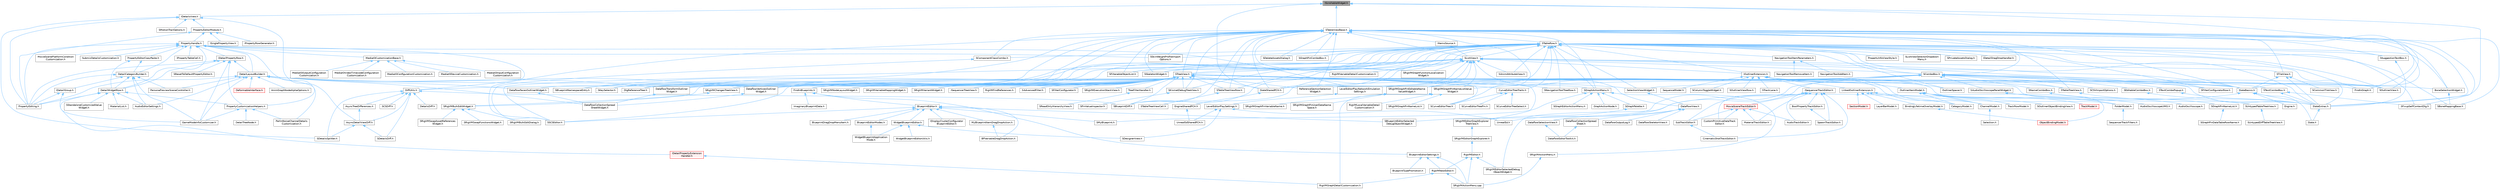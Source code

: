 digraph "IScrollableWidget.h"
{
 // INTERACTIVE_SVG=YES
 // LATEX_PDF_SIZE
  bgcolor="transparent";
  edge [fontname=Helvetica,fontsize=10,labelfontname=Helvetica,labelfontsize=10];
  node [fontname=Helvetica,fontsize=10,shape=box,height=0.2,width=0.4];
  Node1 [id="Node000001",label="IScrollableWidget.h",height=0.2,width=0.4,color="gray40", fillcolor="grey60", style="filled", fontcolor="black",tooltip=" "];
  Node1 -> Node2 [id="edge1_Node000001_Node000002",dir="back",color="steelblue1",style="solid",tooltip=" "];
  Node2 [id="Node000002",label="IDetailsView.h",height=0.2,width=0.4,color="grey40", fillcolor="white", style="filled",URL="$dd/d11/IDetailsView_8h.html",tooltip=" "];
  Node2 -> Node3 [id="edge2_Node000002_Node000003",dir="back",color="steelblue1",style="solid",tooltip=" "];
  Node3 [id="Node000003",label="AsyncDetailViewDiff.h",height=0.2,width=0.4,color="grey40", fillcolor="white", style="filled",URL="$dc/d54/AsyncDetailViewDiff_8h.html",tooltip=" "];
  Node3 -> Node4 [id="edge3_Node000003_Node000004",dir="back",color="steelblue1",style="solid",tooltip=" "];
  Node4 [id="Node000004",label="SDetailsDiff.h",height=0.2,width=0.4,color="grey40", fillcolor="white", style="filled",URL="$da/d09/SDetailsDiff_8h.html",tooltip=" "];
  Node3 -> Node5 [id="edge4_Node000003_Node000005",dir="back",color="steelblue1",style="solid",tooltip=" "];
  Node5 [id="Node000005",label="SDetailsSplitter.h",height=0.2,width=0.4,color="grey40", fillcolor="white", style="filled",URL="$d5/de5/SDetailsSplitter_8h.html",tooltip=" "];
  Node2 -> Node6 [id="edge5_Node000002_Node000006",dir="back",color="steelblue1",style="solid",tooltip=" "];
  Node6 [id="Node000006",label="PropertyEditing.h",height=0.2,width=0.4,color="grey40", fillcolor="white", style="filled",URL="$d9/d30/PropertyEditing_8h.html",tooltip=" "];
  Node2 -> Node7 [id="edge6_Node000002_Node000007",dir="back",color="steelblue1",style="solid",tooltip=" "];
  Node7 [id="Node000007",label="PropertyEditorModule.h",height=0.2,width=0.4,color="grey40", fillcolor="white", style="filled",URL="$d5/d90/PropertyEditorModule_8h.html",tooltip=" "];
  Node7 -> Node8 [id="edge7_Node000007_Node000008",dir="back",color="steelblue1",style="solid",tooltip=" "];
  Node8 [id="Node000008",label="IPropertyRowGenerator.h",height=0.2,width=0.4,color="grey40", fillcolor="white", style="filled",URL="$d0/df2/IPropertyRowGenerator_8h.html",tooltip=" "];
  Node7 -> Node9 [id="edge8_Node000007_Node000009",dir="back",color="steelblue1",style="solid",tooltip=" "];
  Node9 [id="Node000009",label="ISinglePropertyView.h",height=0.2,width=0.4,color="grey40", fillcolor="white", style="filled",URL="$de/d4c/ISinglePropertyView_8h.html",tooltip=" "];
  Node7 -> Node6 [id="edge9_Node000007_Node000006",dir="back",color="steelblue1",style="solid",tooltip=" "];
  Node7 -> Node10 [id="edge10_Node000007_Node000010",dir="back",color="steelblue1",style="solid",tooltip=" "];
  Node10 [id="Node000010",label="PropertyHandle.h",height=0.2,width=0.4,color="grey40", fillcolor="white", style="filled",URL="$d7/d90/PropertyHandle_8h.html",tooltip=" "];
  Node10 -> Node11 [id="edge11_Node000010_Node000011",dir="back",color="steelblue1",style="solid",tooltip=" "];
  Node11 [id="Node000011",label="DetailCategoryBuilder.h",height=0.2,width=0.4,color="grey40", fillcolor="white", style="filled",URL="$d9/de8/DetailCategoryBuilder_8h.html",tooltip=" "];
  Node11 -> Node12 [id="edge12_Node000011_Node000012",dir="back",color="steelblue1",style="solid",tooltip=" "];
  Node12 [id="Node000012",label="AudioEditorSettings.h",height=0.2,width=0.4,color="grey40", fillcolor="white", style="filled",URL="$da/d86/AudioEditorSettings_8h.html",tooltip=" "];
  Node11 -> Node13 [id="edge13_Node000011_Node000013",dir="back",color="steelblue1",style="solid",tooltip=" "];
  Node13 [id="Node000013",label="DetailWidgetRow.h",height=0.2,width=0.4,color="grey40", fillcolor="white", style="filled",URL="$d4/d4d/DetailWidgetRow_8h.html",tooltip=" "];
  Node13 -> Node12 [id="edge14_Node000013_Node000012",dir="back",color="steelblue1",style="solid",tooltip=" "];
  Node13 -> Node14 [id="edge15_Node000013_Node000014",dir="back",color="steelblue1",style="solid",tooltip=" "];
  Node14 [id="Node000014",label="IDetailPropertyExtension\lHandler.h",height=0.2,width=0.4,color="red", fillcolor="#FFF0F0", style="filled",URL="$d6/d81/IDetailPropertyExtensionHandler_8h.html",tooltip=" "];
  Node14 -> Node16 [id="edge16_Node000014_Node000016",dir="back",color="steelblue1",style="solid",tooltip=" "];
  Node16 [id="Node000016",label="RigVMGraphDetailCustomization.h",height=0.2,width=0.4,color="grey40", fillcolor="white", style="filled",URL="$da/d8c/RigVMGraphDetailCustomization_8h.html",tooltip=" "];
  Node13 -> Node17 [id="edge17_Node000013_Node000017",dir="back",color="steelblue1",style="solid",tooltip=" "];
  Node17 [id="Node000017",label="MaterialList.h",height=0.2,width=0.4,color="grey40", fillcolor="white", style="filled",URL="$df/d0c/MaterialList_8h.html",tooltip=" "];
  Node13 -> Node18 [id="edge18_Node000013_Node000018",dir="back",color="steelblue1",style="solid",tooltip=" "];
  Node18 [id="Node000018",label="PropertyCustomizationHelpers.h",height=0.2,width=0.4,color="grey40", fillcolor="white", style="filled",URL="$d7/dd0/PropertyCustomizationHelpers_8h.html",tooltip=" "];
  Node18 -> Node19 [id="edge19_Node000018_Node000019",dir="back",color="steelblue1",style="solid",tooltip=" "];
  Node19 [id="Node000019",label="DetailTreeNode.h",height=0.2,width=0.4,color="grey40", fillcolor="white", style="filled",URL="$d8/d32/DetailTreeNode_8h.html",tooltip=" "];
  Node18 -> Node20 [id="edge20_Node000018_Node000020",dir="back",color="steelblue1",style="solid",tooltip=" "];
  Node20 [id="Node000020",label="GameModeInfoCustomizer.h",height=0.2,width=0.4,color="grey40", fillcolor="white", style="filled",URL="$d5/df3/GameModeInfoCustomizer_8h.html",tooltip=" "];
  Node18 -> Node21 [id="edge21_Node000018_Node000021",dir="back",color="steelblue1",style="solid",tooltip=" "];
  Node21 [id="Node000021",label="PerlinNoiseChannelDetails\lCustomization.h",height=0.2,width=0.4,color="grey40", fillcolor="white", style="filled",URL="$d6/df3/PerlinNoiseChannelDetailsCustomization_8h.html",tooltip=" "];
  Node13 -> Node6 [id="edge22_Node000013_Node000006",dir="back",color="steelblue1",style="solid",tooltip=" "];
  Node13 -> Node22 [id="edge23_Node000013_Node000022",dir="back",color="steelblue1",style="solid",tooltip=" "];
  Node22 [id="Node000022",label="SStandaloneCustomizedValue\lWidget.h",height=0.2,width=0.4,color="grey40", fillcolor="white", style="filled",URL="$d9/dd7/SStandaloneCustomizedValueWidget_8h.html",tooltip=" "];
  Node11 -> Node20 [id="edge24_Node000011_Node000020",dir="back",color="steelblue1",style="solid",tooltip=" "];
  Node11 -> Node23 [id="edge25_Node000011_Node000023",dir="back",color="steelblue1",style="solid",tooltip=" "];
  Node23 [id="Node000023",label="IDetailGroup.h",height=0.2,width=0.4,color="grey40", fillcolor="white", style="filled",URL="$d2/d7f/IDetailGroup_8h.html",tooltip=" "];
  Node23 -> Node20 [id="edge26_Node000023_Node000020",dir="back",color="steelblue1",style="solid",tooltip=" "];
  Node23 -> Node6 [id="edge27_Node000023_Node000006",dir="back",color="steelblue1",style="solid",tooltip=" "];
  Node11 -> Node24 [id="edge28_Node000011_Node000024",dir="back",color="steelblue1",style="solid",tooltip=" "];
  Node24 [id="Node000024",label="PersonaPreviewSceneController.h",height=0.2,width=0.4,color="grey40", fillcolor="white", style="filled",URL="$df/de2/PersonaPreviewSceneController_8h.html",tooltip=" "];
  Node11 -> Node6 [id="edge29_Node000011_Node000006",dir="back",color="steelblue1",style="solid",tooltip=" "];
  Node10 -> Node25 [id="edge30_Node000010_Node000025",dir="back",color="steelblue1",style="solid",tooltip=" "];
  Node25 [id="Node000025",label="DetailLayoutBuilder.h",height=0.2,width=0.4,color="grey40", fillcolor="white", style="filled",URL="$d1/df5/DetailLayoutBuilder_8h.html",tooltip=" "];
  Node25 -> Node26 [id="edge31_Node000025_Node000026",dir="back",color="steelblue1",style="solid",tooltip=" "];
  Node26 [id="Node000026",label="AnimGraphNodeAlphaOptions.h",height=0.2,width=0.4,color="grey40", fillcolor="white", style="filled",URL="$d6/df6/AnimGraphNodeAlphaOptions_8h.html",tooltip=" "];
  Node25 -> Node12 [id="edge32_Node000025_Node000012",dir="back",color="steelblue1",style="solid",tooltip=" "];
  Node25 -> Node27 [id="edge33_Node000025_Node000027",dir="back",color="steelblue1",style="solid",tooltip=" "];
  Node27 [id="Node000027",label="DataflowCollectionSpread\lSheetWidget.h",height=0.2,width=0.4,color="grey40", fillcolor="white", style="filled",URL="$da/da3/DataflowCollectionSpreadSheetWidget_8h.html",tooltip=" "];
  Node25 -> Node28 [id="edge34_Node000025_Node000028",dir="back",color="steelblue1",style="solid",tooltip=" "];
  Node28 [id="Node000028",label="DataflowFacesOutlinerWidget.h",height=0.2,width=0.4,color="grey40", fillcolor="white", style="filled",URL="$d1/d1c/DataflowFacesOutlinerWidget_8h.html",tooltip=" "];
  Node28 -> Node27 [id="edge35_Node000028_Node000027",dir="back",color="steelblue1",style="solid",tooltip=" "];
  Node25 -> Node29 [id="edge36_Node000025_Node000029",dir="back",color="steelblue1",style="solid",tooltip=" "];
  Node29 [id="Node000029",label="DataflowTransformOutliner\lWidget.h",height=0.2,width=0.4,color="grey40", fillcolor="white", style="filled",URL="$d8/df9/DataflowTransformOutlinerWidget_8h.html",tooltip=" "];
  Node29 -> Node27 [id="edge37_Node000029_Node000027",dir="back",color="steelblue1",style="solid",tooltip=" "];
  Node25 -> Node30 [id="edge38_Node000025_Node000030",dir="back",color="steelblue1",style="solid",tooltip=" "];
  Node30 [id="Node000030",label="DataflowVerticesOutliner\lWidget.h",height=0.2,width=0.4,color="grey40", fillcolor="white", style="filled",URL="$dd/deb/DataflowVerticesOutlinerWidget_8h.html",tooltip=" "];
  Node30 -> Node27 [id="edge39_Node000030_Node000027",dir="back",color="steelblue1",style="solid",tooltip=" "];
  Node25 -> Node31 [id="edge40_Node000025_Node000031",dir="back",color="steelblue1",style="solid",tooltip=" "];
  Node31 [id="Node000031",label="DeformableInterface.h",height=0.2,width=0.4,color="red", fillcolor="#FFF0F0", style="filled",URL="$da/d3e/DeformableInterface_8h.html",tooltip=" "];
  Node25 -> Node20 [id="edge41_Node000025_Node000020",dir="back",color="steelblue1",style="solid",tooltip=" "];
  Node25 -> Node21 [id="edge42_Node000025_Node000021",dir="back",color="steelblue1",style="solid",tooltip=" "];
  Node25 -> Node24 [id="edge43_Node000025_Node000024",dir="back",color="steelblue1",style="solid",tooltip=" "];
  Node25 -> Node6 [id="edge44_Node000025_Node000006",dir="back",color="steelblue1",style="solid",tooltip=" "];
  Node25 -> Node44 [id="edge45_Node000025_Node000044",dir="back",color="steelblue1",style="solid",tooltip=" "];
  Node44 [id="Node000044",label="SelectionViewWidget.h",height=0.2,width=0.4,color="grey40", fillcolor="white", style="filled",URL="$dc/db5/SelectionViewWidget_8h.html",tooltip=" "];
  Node44 -> Node45 [id="edge46_Node000044_Node000045",dir="back",color="steelblue1",style="solid",tooltip=" "];
  Node45 [id="Node000045",label="DataflowView.h",height=0.2,width=0.4,color="grey40", fillcolor="white", style="filled",URL="$d4/d2e/DataflowView_8h.html",tooltip=" "];
  Node45 -> Node46 [id="edge47_Node000045_Node000046",dir="back",color="steelblue1",style="solid",tooltip=" "];
  Node46 [id="Node000046",label="DataflowCollectionSpread\lSheet.h",height=0.2,width=0.4,color="grey40", fillcolor="white", style="filled",URL="$da/da7/DataflowCollectionSpreadSheet_8h.html",tooltip=" "];
  Node46 -> Node47 [id="edge48_Node000046_Node000047",dir="back",color="steelblue1",style="solid",tooltip=" "];
  Node47 [id="Node000047",label="DataflowEditorToolkit.h",height=0.2,width=0.4,color="grey40", fillcolor="white", style="filled",URL="$d8/d80/DataflowEditorToolkit_8h.html",tooltip=" "];
  Node45 -> Node48 [id="edge49_Node000045_Node000048",dir="back",color="steelblue1",style="solid",tooltip=" "];
  Node48 [id="Node000048",label="DataflowOutputLog.h",height=0.2,width=0.4,color="grey40", fillcolor="white", style="filled",URL="$df/d1e/DataflowOutputLog_8h.html",tooltip=" "];
  Node45 -> Node49 [id="edge50_Node000045_Node000049",dir="back",color="steelblue1",style="solid",tooltip=" "];
  Node49 [id="Node000049",label="DataflowSelectionView.h",height=0.2,width=0.4,color="grey40", fillcolor="white", style="filled",URL="$d6/d34/DataflowSelectionView_8h.html",tooltip=" "];
  Node49 -> Node47 [id="edge51_Node000049_Node000047",dir="back",color="steelblue1",style="solid",tooltip=" "];
  Node45 -> Node50 [id="edge52_Node000045_Node000050",dir="back",color="steelblue1",style="solid",tooltip=" "];
  Node50 [id="Node000050",label="DataflowSkeletonView.h",height=0.2,width=0.4,color="grey40", fillcolor="white", style="filled",URL="$d7/df7/DataflowSkeletonView_8h.html",tooltip=" "];
  Node10 -> Node13 [id="edge53_Node000010_Node000013",dir="back",color="steelblue1",style="solid",tooltip=" "];
  Node10 -> Node51 [id="edge54_Node000010_Node000051",dir="back",color="steelblue1",style="solid",tooltip=" "];
  Node51 [id="Node000051",label="DiffUtils.h",height=0.2,width=0.4,color="grey40", fillcolor="white", style="filled",URL="$d4/d91/DiffUtils_8h.html",tooltip=" "];
  Node51 -> Node3 [id="edge55_Node000051_Node000003",dir="back",color="steelblue1",style="solid",tooltip=" "];
  Node51 -> Node52 [id="edge56_Node000051_Node000052",dir="back",color="steelblue1",style="solid",tooltip=" "];
  Node52 [id="Node000052",label="AsyncTreeDifferences.h",height=0.2,width=0.4,color="grey40", fillcolor="white", style="filled",URL="$dd/d63/AsyncTreeDifferences_8h.html",tooltip=" "];
  Node52 -> Node3 [id="edge57_Node000052_Node000003",dir="back",color="steelblue1",style="solid",tooltip=" "];
  Node51 -> Node53 [id="edge58_Node000051_Node000053",dir="back",color="steelblue1",style="solid",tooltip=" "];
  Node53 [id="Node000053",label="DetailsDiff.h",height=0.2,width=0.4,color="grey40", fillcolor="white", style="filled",URL="$de/dfc/DetailsDiff_8h.html",tooltip=" "];
  Node51 -> Node54 [id="edge59_Node000051_Node000054",dir="back",color="steelblue1",style="solid",tooltip=" "];
  Node54 [id="Node000054",label="SBlueprintDiff.h",height=0.2,width=0.4,color="grey40", fillcolor="white", style="filled",URL="$de/d6d/SBlueprintDiff_8h.html",tooltip=" "];
  Node51 -> Node55 [id="edge60_Node000051_Node000055",dir="back",color="steelblue1",style="solid",tooltip=" "];
  Node55 [id="Node000055",label="SCSDiff.h",height=0.2,width=0.4,color="grey40", fillcolor="white", style="filled",URL="$da/dc5/SCSDiff_8h.html",tooltip=" "];
  Node51 -> Node4 [id="edge61_Node000051_Node000004",dir="back",color="steelblue1",style="solid",tooltip=" "];
  Node51 -> Node5 [id="edge62_Node000051_Node000005",dir="back",color="steelblue1",style="solid",tooltip=" "];
  Node10 -> Node56 [id="edge63_Node000010_Node000056",dir="back",color="steelblue1",style="solid",tooltip=" "];
  Node56 [id="Node000056",label="IDetailPropertyRow.h",height=0.2,width=0.4,color="grey40", fillcolor="white", style="filled",URL="$de/d40/IDetailPropertyRow_8h.html",tooltip=" "];
  Node56 -> Node25 [id="edge64_Node000056_Node000025",dir="back",color="steelblue1",style="solid",tooltip=" "];
  Node56 -> Node13 [id="edge65_Node000056_Node000013",dir="back",color="steelblue1",style="solid",tooltip=" "];
  Node56 -> Node20 [id="edge66_Node000056_Node000020",dir="back",color="steelblue1",style="solid",tooltip=" "];
  Node56 -> Node18 [id="edge67_Node000056_Node000018",dir="back",color="steelblue1",style="solid",tooltip=" "];
  Node56 -> Node6 [id="edge68_Node000056_Node000006",dir="back",color="steelblue1",style="solid",tooltip=" "];
  Node56 -> Node57 [id="edge69_Node000056_Node000057",dir="back",color="steelblue1",style="solid",tooltip=" "];
  Node57 [id="Node000057",label="SResetToDefaultPropertyEditor.h",height=0.2,width=0.4,color="grey40", fillcolor="white", style="filled",URL="$d5/d3b/SResetToDefaultPropertyEditor_8h.html",tooltip=" "];
  Node10 -> Node58 [id="edge70_Node000010_Node000058",dir="back",color="steelblue1",style="solid",tooltip=" "];
  Node58 [id="Node000058",label="IPropertyTableCell.h",height=0.2,width=0.4,color="grey40", fillcolor="white", style="filled",URL="$d1/dbb/IPropertyTableCell_8h.html",tooltip=" "];
  Node10 -> Node59 [id="edge71_Node000010_Node000059",dir="back",color="steelblue1",style="solid",tooltip=" "];
  Node59 [id="Node000059",label="LevelEditorPlayNetworkEmulation\lSettings.h",height=0.2,width=0.4,color="grey40", fillcolor="white", style="filled",URL="$d4/d35/LevelEditorPlayNetworkEmulationSettings_8h.html",tooltip=" "];
  Node59 -> Node60 [id="edge72_Node000059_Node000060",dir="back",color="steelblue1",style="solid",tooltip=" "];
  Node60 [id="Node000060",label="LevelEditorPlaySettings.h",height=0.2,width=0.4,color="grey40", fillcolor="white", style="filled",URL="$d4/d3b/LevelEditorPlaySettings_8h.html",tooltip=" "];
  Node60 -> Node61 [id="edge73_Node000060_Node000061",dir="back",color="steelblue1",style="solid",tooltip=" "];
  Node61 [id="Node000061",label="SDesignerView.h",height=0.2,width=0.4,color="grey40", fillcolor="white", style="filled",URL="$d2/d14/SDesignerView_8h.html",tooltip=" "];
  Node60 -> Node62 [id="edge74_Node000060_Node000062",dir="back",color="steelblue1",style="solid",tooltip=" "];
  Node62 [id="Node000062",label="UnrealEd.h",height=0.2,width=0.4,color="grey40", fillcolor="white", style="filled",URL="$d2/d5f/UnrealEd_8h.html",tooltip=" "];
  Node60 -> Node63 [id="edge75_Node000060_Node000063",dir="back",color="steelblue1",style="solid",tooltip=" "];
  Node63 [id="Node000063",label="UnrealEdSharedPCH.h",height=0.2,width=0.4,color="grey40", fillcolor="white", style="filled",URL="$d1/de6/UnrealEdSharedPCH_8h.html",tooltip=" "];
  Node10 -> Node64 [id="edge76_Node000010_Node000064",dir="back",color="steelblue1",style="solid",tooltip=" "];
  Node64 [id="Node000064",label="MediaIOCustomizationBase.h",height=0.2,width=0.4,color="grey40", fillcolor="white", style="filled",URL="$d2/dd0/MediaIOCustomizationBase_8h.html",tooltip=" "];
  Node64 -> Node65 [id="edge77_Node000064_Node000065",dir="back",color="steelblue1",style="solid",tooltip=" "];
  Node65 [id="Node000065",label="MediaIOConfigurationCustomization.h",height=0.2,width=0.4,color="grey40", fillcolor="white", style="filled",URL="$d8/d5e/MediaIOConfigurationCustomization_8h.html",tooltip=" "];
  Node64 -> Node66 [id="edge78_Node000064_Node000066",dir="back",color="steelblue1",style="solid",tooltip=" "];
  Node66 [id="Node000066",label="MediaIODeviceCustomization.h",height=0.2,width=0.4,color="grey40", fillcolor="white", style="filled",URL="$dc/ded/MediaIODeviceCustomization_8h.html",tooltip=" "];
  Node64 -> Node67 [id="edge79_Node000064_Node000067",dir="back",color="steelblue1",style="solid",tooltip=" "];
  Node67 [id="Node000067",label="MediaIOInputConfiguration\lCustomization.h",height=0.2,width=0.4,color="grey40", fillcolor="white", style="filled",URL="$db/da1/MediaIOInputConfigurationCustomization_8h.html",tooltip=" "];
  Node64 -> Node68 [id="edge80_Node000064_Node000068",dir="back",color="steelblue1",style="solid",tooltip=" "];
  Node68 [id="Node000068",label="MediaIOOutputConfiguration\lCustomization.h",height=0.2,width=0.4,color="grey40", fillcolor="white", style="filled",URL="$d2/d1f/MediaIOOutputConfigurationCustomization_8h.html",tooltip=" "];
  Node64 -> Node69 [id="edge81_Node000064_Node000069",dir="back",color="steelblue1",style="solid",tooltip=" "];
  Node69 [id="Node000069",label="MediaIOVideoTimecodeConfiguration\lCustomization.h",height=0.2,width=0.4,color="grey40", fillcolor="white", style="filled",URL="$d8/d72/MediaIOVideoTimecodeConfigurationCustomization_8h.html",tooltip=" "];
  Node10 -> Node70 [id="edge82_Node000010_Node000070",dir="back",color="steelblue1",style="solid",tooltip=" "];
  Node70 [id="Node000070",label="MovieScenePlatformCondition\lCustomization.h",height=0.2,width=0.4,color="grey40", fillcolor="white", style="filled",URL="$d3/d92/MovieScenePlatformConditionCustomization_8h.html",tooltip=" "];
  Node10 -> Node18 [id="edge83_Node000010_Node000018",dir="back",color="steelblue1",style="solid",tooltip=" "];
  Node10 -> Node6 [id="edge84_Node000010_Node000006",dir="back",color="steelblue1",style="solid",tooltip=" "];
  Node10 -> Node71 [id="edge85_Node000010_Node000071",dir="back",color="steelblue1",style="solid",tooltip=" "];
  Node71 [id="Node000071",label="PropertyEditorCopyPaste.h",height=0.2,width=0.4,color="grey40", fillcolor="white", style="filled",URL="$d2/de2/PropertyEditorCopyPaste_8h.html",tooltip=" "];
  Node71 -> Node11 [id="edge86_Node000071_Node000011",dir="back",color="steelblue1",style="solid",tooltip=" "];
  Node71 -> Node13 [id="edge87_Node000071_Node000013",dir="back",color="steelblue1",style="solid",tooltip=" "];
  Node10 -> Node72 [id="edge88_Node000010_Node000072",dir="back",color="steelblue1",style="solid",tooltip=" "];
  Node72 [id="Node000072",label="SSkinWeightProfileImport\lOptions.h",height=0.2,width=0.4,color="grey40", fillcolor="white", style="filled",URL="$d9/d21/SSkinWeightProfileImportOptions_8h.html",tooltip=" "];
  Node10 -> Node73 [id="edge89_Node000010_Node000073",dir="back",color="steelblue1",style="solid",tooltip=" "];
  Node73 [id="Node000073",label="SubmixDetailsCustomization.h",height=0.2,width=0.4,color="grey40", fillcolor="white", style="filled",URL="$d8/d24/SubmixDetailsCustomization_8h.html",tooltip=" "];
  Node2 -> Node5 [id="edge90_Node000002_Node000005",dir="back",color="steelblue1",style="solid",tooltip=" "];
  Node2 -> Node74 [id="edge91_Node000002_Node000074",dir="back",color="steelblue1",style="solid",tooltip=" "];
  Node74 [id="Node000074",label="SMotionTrailOptions.h",height=0.2,width=0.4,color="grey40", fillcolor="white", style="filled",URL="$d2/d53/SMotionTrailOptions_8h.html",tooltip=" "];
  Node1 -> Node75 [id="edge92_Node000001_Node000075",dir="back",color="steelblue1",style="solid",tooltip=" "];
  Node75 [id="Node000075",label="STableViewBase.h",height=0.2,width=0.4,color="grey40", fillcolor="white", style="filled",URL="$da/d88/STableViewBase_8h.html",tooltip=" "];
  Node75 -> Node76 [id="edge93_Node000075_Node000076",dir="back",color="steelblue1",style="solid",tooltip=" "];
  Node76 [id="Node000076",label="BoneSelectionWidget.h",height=0.2,width=0.4,color="grey40", fillcolor="white", style="filled",URL="$d4/dd3/BoneSelectionWidget_8h.html",tooltip=" "];
  Node76 -> Node77 [id="edge94_Node000076_Node000077",dir="back",color="steelblue1",style="solid",tooltip=" "];
  Node77 [id="Node000077",label="SBoneMappingBase.h",height=0.2,width=0.4,color="grey40", fillcolor="white", style="filled",URL="$d7/d49/SBoneMappingBase_8h.html",tooltip=" "];
  Node75 -> Node78 [id="edge95_Node000075_Node000078",dir="back",color="steelblue1",style="solid",tooltip=" "];
  Node78 [id="Node000078",label="DlgReferenceTree.h",height=0.2,width=0.4,color="grey40", fillcolor="white", style="filled",URL="$db/dd3/DlgReferenceTree_8h.html",tooltip=" "];
  Node75 -> Node79 [id="edge96_Node000075_Node000079",dir="back",color="steelblue1",style="solid",tooltip=" "];
  Node79 [id="Node000079",label="FindInBlueprints.h",height=0.2,width=0.4,color="grey40", fillcolor="white", style="filled",URL="$d0/d27/FindInBlueprints_8h.html",tooltip=" "];
  Node79 -> Node80 [id="edge97_Node000079_Node000080",dir="back",color="steelblue1",style="solid",tooltip=" "];
  Node80 [id="Node000080",label="BlueprintEditor.h",height=0.2,width=0.4,color="grey40", fillcolor="white", style="filled",URL="$df/d7d/BlueprintEditor_8h.html",tooltip=" "];
  Node80 -> Node81 [id="edge98_Node000080_Node000081",dir="back",color="steelblue1",style="solid",tooltip=" "];
  Node81 [id="Node000081",label="BPVariableDragDropAction.h",height=0.2,width=0.4,color="grey40", fillcolor="white", style="filled",URL="$dd/d23/BPVariableDragDropAction_8h.html",tooltip=" "];
  Node80 -> Node82 [id="edge99_Node000080_Node000082",dir="back",color="steelblue1",style="solid",tooltip=" "];
  Node82 [id="Node000082",label="BlueprintDragDropMenuItem.h",height=0.2,width=0.4,color="grey40", fillcolor="white", style="filled",URL="$dc/deb/BlueprintDragDropMenuItem_8h.html",tooltip=" "];
  Node80 -> Node83 [id="edge100_Node000080_Node000083",dir="back",color="steelblue1",style="solid",tooltip=" "];
  Node83 [id="Node000083",label="BlueprintEditorModes.h",height=0.2,width=0.4,color="grey40", fillcolor="white", style="filled",URL="$d9/d70/BlueprintEditorModes_8h.html",tooltip=" "];
  Node83 -> Node84 [id="edge101_Node000083_Node000084",dir="back",color="steelblue1",style="solid",tooltip=" "];
  Node84 [id="Node000084",label="WidgetBlueprintApplication\lMode.h",height=0.2,width=0.4,color="grey40", fillcolor="white", style="filled",URL="$d3/d40/WidgetBlueprintApplicationMode_8h.html",tooltip=" "];
  Node80 -> Node85 [id="edge102_Node000080_Node000085",dir="back",color="steelblue1",style="solid",tooltip=" "];
  Node85 [id="Node000085",label="IDisplayClusterConfigurator\lBlueprintEditor.h",height=0.2,width=0.4,color="grey40", fillcolor="white", style="filled",URL="$dd/d4b/IDisplayClusterConfiguratorBlueprintEditor_8h.html",tooltip=" "];
  Node80 -> Node86 [id="edge103_Node000080_Node000086",dir="back",color="steelblue1",style="solid",tooltip=" "];
  Node86 [id="Node000086",label="MyBlueprintItemDragDropAction.h",height=0.2,width=0.4,color="grey40", fillcolor="white", style="filled",URL="$da/d11/MyBlueprintItemDragDropAction_8h.html",tooltip=" "];
  Node86 -> Node81 [id="edge104_Node000086_Node000081",dir="back",color="steelblue1",style="solid",tooltip=" "];
  Node80 -> Node87 [id="edge105_Node000080_Node000087",dir="back",color="steelblue1",style="solid",tooltip=" "];
  Node87 [id="Node000087",label="SBlueprintEditorSelected\lDebugObjectWidget.h",height=0.2,width=0.4,color="grey40", fillcolor="white", style="filled",URL="$de/d6c/SBlueprintEditorSelectedDebugObjectWidget_8h.html",tooltip=" "];
  Node80 -> Node88 [id="edge106_Node000080_Node000088",dir="back",color="steelblue1",style="solid",tooltip=" "];
  Node88 [id="Node000088",label="SMyBlueprint.h",height=0.2,width=0.4,color="grey40", fillcolor="white", style="filled",URL="$d3/d34/SMyBlueprint_8h.html",tooltip=" "];
  Node80 -> Node89 [id="edge107_Node000080_Node000089",dir="back",color="steelblue1",style="solid",tooltip=" "];
  Node89 [id="Node000089",label="SSCSEditor.h",height=0.2,width=0.4,color="grey40", fillcolor="white", style="filled",URL="$d0/d2e/SSCSEditor_8h.html",tooltip=" "];
  Node80 -> Node90 [id="edge108_Node000080_Node000090",dir="back",color="steelblue1",style="solid",tooltip=" "];
  Node90 [id="Node000090",label="WidgetBlueprintEditor.h",height=0.2,width=0.4,color="grey40", fillcolor="white", style="filled",URL="$d6/d04/WidgetBlueprintEditor_8h.html",tooltip=" "];
  Node90 -> Node61 [id="edge109_Node000090_Node000061",dir="back",color="steelblue1",style="solid",tooltip=" "];
  Node90 -> Node84 [id="edge110_Node000090_Node000084",dir="back",color="steelblue1",style="solid",tooltip=" "];
  Node90 -> Node91 [id="edge111_Node000090_Node000091",dir="back",color="steelblue1",style="solid",tooltip=" "];
  Node91 [id="Node000091",label="WidgetBlueprintEditorUtils.h",height=0.2,width=0.4,color="grey40", fillcolor="white", style="filled",URL="$d9/df7/WidgetBlueprintEditorUtils_8h.html",tooltip=" "];
  Node79 -> Node92 [id="edge112_Node000079_Node000092",dir="back",color="steelblue1",style="solid",tooltip=" "];
  Node92 [id="Node000092",label="BlueprintEditorSettings.h",height=0.2,width=0.4,color="grey40", fillcolor="white", style="filled",URL="$d4/dbc/BlueprintEditorSettings_8h.html",tooltip=" "];
  Node92 -> Node93 [id="edge113_Node000092_Node000093",dir="back",color="steelblue1",style="solid",tooltip=" "];
  Node93 [id="Node000093",label="BlueprintTypePromotion.h",height=0.2,width=0.4,color="grey40", fillcolor="white", style="filled",URL="$d2/d23/BlueprintTypePromotion_8h.html",tooltip=" "];
  Node92 -> Node94 [id="edge114_Node000092_Node000094",dir="back",color="steelblue1",style="solid",tooltip=" "];
  Node94 [id="Node000094",label="RigVMNewEditor.h",height=0.2,width=0.4,color="grey40", fillcolor="white", style="filled",URL="$df/dd1/RigVMNewEditor_8h.html",tooltip=" "];
  Node94 -> Node16 [id="edge115_Node000094_Node000016",dir="back",color="steelblue1",style="solid",tooltip=" "];
  Node94 -> Node95 [id="edge116_Node000094_Node000095",dir="back",color="steelblue1",style="solid",tooltip=" "];
  Node95 [id="Node000095",label="SRigVMActionMenu.cpp",height=0.2,width=0.4,color="grey40", fillcolor="white", style="filled",URL="$dc/d4c/SRigVMActionMenu_8cpp.html",tooltip=" "];
  Node92 -> Node95 [id="edge117_Node000092_Node000095",dir="back",color="steelblue1",style="solid",tooltip=" "];
  Node79 -> Node96 [id="edge118_Node000079_Node000096",dir="back",color="steelblue1",style="solid",tooltip=" "];
  Node96 [id="Node000096",label="ImaginaryBlueprintData.h",height=0.2,width=0.4,color="grey40", fillcolor="white", style="filled",URL="$d9/d16/ImaginaryBlueprintData_8h.html",tooltip=" "];
  Node75 -> Node97 [id="edge119_Node000075_Node000097",dir="back",color="steelblue1",style="solid",tooltip=" "];
  Node97 [id="Node000097",label="FindInGraph.h",height=0.2,width=0.4,color="grey40", fillcolor="white", style="filled",URL="$de/d36/FindInGraph_8h.html",tooltip=" "];
  Node75 -> Node98 [id="edge120_Node000075_Node000098",dir="back",color="steelblue1",style="solid",tooltip=" "];
  Node98 [id="Node000098",label="IItemsSource.h",height=0.2,width=0.4,color="grey40", fillcolor="white", style="filled",URL="$db/db3/IItemsSource_8h.html",tooltip=" "];
  Node98 -> Node99 [id="edge121_Node000098_Node000099",dir="back",color="steelblue1",style="solid",tooltip=" "];
  Node99 [id="Node000099",label="SListView.h",height=0.2,width=0.4,color="grey40", fillcolor="white", style="filled",URL="$db/db5/SListView_8h.html",tooltip=" "];
  Node99 -> Node45 [id="edge122_Node000099_Node000045",dir="back",color="steelblue1",style="solid",tooltip=" "];
  Node99 -> Node100 [id="edge123_Node000099_Node000100",dir="back",color="steelblue1",style="solid",tooltip=" "];
  Node100 [id="Node000100",label="IOutlinerExtension.h",height=0.2,width=0.4,color="grey40", fillcolor="white", style="filled",URL="$db/d1a/IOutlinerExtension_8h.html",tooltip=" "];
  Node100 -> Node101 [id="edge124_Node000100_Node000101",dir="back",color="steelblue1",style="solid",tooltip=" "];
  Node101 [id="Node000101",label="CategoryModel.h",height=0.2,width=0.4,color="grey40", fillcolor="white", style="filled",URL="$db/dfe/CategoryModel_8h.html",tooltip=" "];
  Node100 -> Node102 [id="edge125_Node000100_Node000102",dir="back",color="steelblue1",style="solid",tooltip=" "];
  Node102 [id="Node000102",label="ChannelModel.h",height=0.2,width=0.4,color="grey40", fillcolor="white", style="filled",URL="$de/d30/ChannelModel_8h.html",tooltip=" "];
  Node102 -> Node103 [id="edge126_Node000102_Node000103",dir="back",color="steelblue1",style="solid",tooltip=" "];
  Node103 [id="Node000103",label="Selection.h",height=0.2,width=0.4,color="grey40", fillcolor="white", style="filled",URL="$dd/dc2/Editor_2Sequencer_2Public_2MVVM_2Selection_2Selection_8h.html",tooltip=" "];
  Node100 -> Node104 [id="edge127_Node000100_Node000104",dir="back",color="steelblue1",style="solid",tooltip=" "];
  Node104 [id="Node000104",label="FolderModel.h",height=0.2,width=0.4,color="grey40", fillcolor="white", style="filled",URL="$d4/d1d/FolderModel_8h.html",tooltip=" "];
  Node104 -> Node105 [id="edge128_Node000104_Node000105",dir="back",color="steelblue1",style="solid",tooltip=" "];
  Node105 [id="Node000105",label="SequencerTrackFilters.h",height=0.2,width=0.4,color="grey40", fillcolor="white", style="filled",URL="$df/d72/SequencerTrackFilters_8h.html",tooltip=" "];
  Node100 -> Node106 [id="edge129_Node000100_Node000106",dir="back",color="steelblue1",style="solid",tooltip=" "];
  Node106 [id="Node000106",label="ISequencerTrackEditor.h",height=0.2,width=0.4,color="grey40", fillcolor="white", style="filled",URL="$df/dca/ISequencerTrackEditor_8h.html",tooltip=" "];
  Node106 -> Node107 [id="edge130_Node000106_Node000107",dir="back",color="steelblue1",style="solid",tooltip=" "];
  Node107 [id="Node000107",label="AudioTrackEditor.h",height=0.2,width=0.4,color="grey40", fillcolor="white", style="filled",URL="$dd/d96/AudioTrackEditor_8h.html",tooltip=" "];
  Node106 -> Node108 [id="edge131_Node000106_Node000108",dir="back",color="steelblue1",style="solid",tooltip=" "];
  Node108 [id="Node000108",label="BoolPropertyTrackEditor.h",height=0.2,width=0.4,color="grey40", fillcolor="white", style="filled",URL="$db/d07/BoolPropertyTrackEditor_8h.html",tooltip=" "];
  Node108 -> Node109 [id="edge132_Node000108_Node000109",dir="back",color="steelblue1",style="solid",tooltip=" "];
  Node109 [id="Node000109",label="SpawnTrackEditor.h",height=0.2,width=0.4,color="grey40", fillcolor="white", style="filled",URL="$d5/dac/SpawnTrackEditor_8h.html",tooltip=" "];
  Node106 -> Node110 [id="edge133_Node000106_Node000110",dir="back",color="steelblue1",style="solid",tooltip=" "];
  Node110 [id="Node000110",label="CinematicShotTrackEditor.h",height=0.2,width=0.4,color="grey40", fillcolor="white", style="filled",URL="$d3/d0c/CinematicShotTrackEditor_8h.html",tooltip=" "];
  Node106 -> Node111 [id="edge134_Node000106_Node000111",dir="back",color="steelblue1",style="solid",tooltip=" "];
  Node111 [id="Node000111",label="CustomPrimitiveDataTrack\lEditor.h",height=0.2,width=0.4,color="grey40", fillcolor="white", style="filled",URL="$dc/d8f/CustomPrimitiveDataTrackEditor_8h.html",tooltip=" "];
  Node106 -> Node112 [id="edge135_Node000106_Node000112",dir="back",color="steelblue1",style="solid",tooltip=" "];
  Node112 [id="Node000112",label="MaterialTrackEditor.h",height=0.2,width=0.4,color="grey40", fillcolor="white", style="filled",URL="$d1/d9f/MaterialTrackEditor_8h.html",tooltip=" "];
  Node106 -> Node113 [id="edge136_Node000106_Node000113",dir="back",color="steelblue1",style="solid",tooltip=" "];
  Node113 [id="Node000113",label="MovieSceneTrackEditor.h",height=0.2,width=0.4,color="red", fillcolor="#FFF0F0", style="filled",URL="$db/d6c/MovieSceneTrackEditor_8h.html",tooltip=" "];
  Node113 -> Node107 [id="edge137_Node000113_Node000107",dir="back",color="steelblue1",style="solid",tooltip=" "];
  Node113 -> Node111 [id="edge138_Node000113_Node000111",dir="back",color="steelblue1",style="solid",tooltip=" "];
  Node113 -> Node112 [id="edge139_Node000113_Node000112",dir="back",color="steelblue1",style="solid",tooltip=" "];
  Node113 -> Node119 [id="edge140_Node000113_Node000119",dir="back",color="steelblue1",style="solid",tooltip=" "];
  Node119 [id="Node000119",label="SubTrackEditor.h",height=0.2,width=0.4,color="grey40", fillcolor="white", style="filled",URL="$d8/d5b/SubTrackEditor_8h.html",tooltip=" "];
  Node119 -> Node110 [id="edge141_Node000119_Node000110",dir="back",color="steelblue1",style="solid",tooltip=" "];
  Node106 -> Node109 [id="edge142_Node000106_Node000109",dir="back",color="steelblue1",style="solid",tooltip=" "];
  Node106 -> Node119 [id="edge143_Node000106_Node000119",dir="back",color="steelblue1",style="solid",tooltip=" "];
  Node100 -> Node137 [id="edge144_Node000100_Node000137",dir="back",color="steelblue1",style="solid",tooltip=" "];
  Node137 [id="Node000137",label="LinkedOutlinerExtension.h",height=0.2,width=0.4,color="grey40", fillcolor="white", style="filled",URL="$da/d0f/LinkedOutlinerExtension_8h.html",tooltip=" "];
  Node137 -> Node138 [id="edge145_Node000137_Node000138",dir="back",color="steelblue1",style="solid",tooltip=" "];
  Node138 [id="Node000138",label="BindingLifetimeOverlayModel.h",height=0.2,width=0.4,color="grey40", fillcolor="white", style="filled",URL="$d2/d69/BindingLifetimeOverlayModel_8h.html",tooltip=" "];
  Node138 -> Node139 [id="edge146_Node000138_Node000139",dir="back",color="steelblue1",style="solid",tooltip=" "];
  Node139 [id="Node000139",label="ObjectBindingModel.h",height=0.2,width=0.4,color="red", fillcolor="#FFF0F0", style="filled",URL="$de/dbc/ObjectBindingModel_8h.html",tooltip=" "];
  Node137 -> Node101 [id="edge147_Node000137_Node000101",dir="back",color="steelblue1",style="solid",tooltip=" "];
  Node137 -> Node102 [id="edge148_Node000137_Node000102",dir="back",color="steelblue1",style="solid",tooltip=" "];
  Node137 -> Node145 [id="edge149_Node000137_Node000145",dir="back",color="steelblue1",style="solid",tooltip=" "];
  Node145 [id="Node000145",label="LayerBarModel.h",height=0.2,width=0.4,color="grey40", fillcolor="white", style="filled",URL="$dd/daa/LayerBarModel_8h.html",tooltip=" "];
  Node137 -> Node146 [id="edge150_Node000137_Node000146",dir="back",color="steelblue1",style="solid",tooltip=" "];
  Node146 [id="Node000146",label="SectionModel.h",height=0.2,width=0.4,color="red", fillcolor="#FFF0F0", style="filled",URL="$d7/d0c/SectionModel_8h.html",tooltip=" "];
  Node100 -> Node151 [id="edge151_Node000100_Node000151",dir="back",color="steelblue1",style="solid",tooltip=" "];
  Node151 [id="Node000151",label="OutlinerItemModel.h",height=0.2,width=0.4,color="grey40", fillcolor="white", style="filled",URL="$da/dbf/OutlinerItemModel_8h.html",tooltip=" "];
  Node151 -> Node101 [id="edge152_Node000151_Node000101",dir="back",color="steelblue1",style="solid",tooltip=" "];
  Node151 -> Node102 [id="edge153_Node000151_Node000102",dir="back",color="steelblue1",style="solid",tooltip=" "];
  Node151 -> Node104 [id="edge154_Node000151_Node000104",dir="back",color="steelblue1",style="solid",tooltip=" "];
  Node151 -> Node139 [id="edge155_Node000151_Node000139",dir="back",color="steelblue1",style="solid",tooltip=" "];
  Node151 -> Node152 [id="edge156_Node000151_Node000152",dir="back",color="steelblue1",style="solid",tooltip=" "];
  Node152 [id="Node000152",label="SOutlinerObjectBindingView.h",height=0.2,width=0.4,color="grey40", fillcolor="white", style="filled",URL="$d1/dfa/SOutlinerObjectBindingView_8h.html",tooltip=" "];
  Node151 -> Node148 [id="edge157_Node000151_Node000148",dir="back",color="steelblue1",style="solid",tooltip=" "];
  Node148 [id="Node000148",label="TrackModel.h",height=0.2,width=0.4,color="red", fillcolor="#FFF0F0", style="filled",URL="$db/d94/TrackModel_8h.html",tooltip=" "];
  Node151 -> Node150 [id="edge158_Node000151_Node000150",dir="back",color="steelblue1",style="solid",tooltip=" "];
  Node150 [id="Node000150",label="TrackRowModel.h",height=0.2,width=0.4,color="grey40", fillcolor="white", style="filled",URL="$d8/db5/TrackRowModel_8h.html",tooltip=" "];
  Node100 -> Node153 [id="edge159_Node000100_Node000153",dir="back",color="steelblue1",style="solid",tooltip=" "];
  Node153 [id="Node000153",label="OutlinerSpacer.h",height=0.2,width=0.4,color="grey40", fillcolor="white", style="filled",URL="$dd/d3e/OutlinerSpacer_8h.html",tooltip=" "];
  Node100 -> Node154 [id="edge160_Node000100_Node000154",dir="back",color="steelblue1",style="solid",tooltip=" "];
  Node154 [id="Node000154",label="SColumnToggleWidget.h",height=0.2,width=0.4,color="grey40", fillcolor="white", style="filled",URL="$de/d8d/SColumnToggleWidget_8h.html",tooltip=" "];
  Node100 -> Node155 [id="edge161_Node000100_Node000155",dir="back",color="steelblue1",style="solid",tooltip=" "];
  Node155 [id="Node000155",label="SOutlinerView.h",height=0.2,width=0.4,color="grey40", fillcolor="white", style="filled",URL="$d5/de1/SOutlinerView_8h.html",tooltip=" "];
  Node100 -> Node156 [id="edge162_Node000100_Node000156",dir="back",color="steelblue1",style="solid",tooltip=" "];
  Node156 [id="Node000156",label="SOutlinerViewRow.h",height=0.2,width=0.4,color="grey40", fillcolor="white", style="filled",URL="$db/de3/SOutlinerViewRow_8h.html",tooltip=" "];
  Node100 -> Node157 [id="edge163_Node000100_Node000157",dir="back",color="steelblue1",style="solid",tooltip=" "];
  Node157 [id="Node000157",label="STrackLane.h",height=0.2,width=0.4,color="grey40", fillcolor="white", style="filled",URL="$d2/d8f/STrackLane_8h.html",tooltip=" "];
  Node100 -> Node158 [id="edge164_Node000100_Node000158",dir="back",color="steelblue1",style="solid",tooltip=" "];
  Node158 [id="Node000158",label="SequenceModel.h",height=0.2,width=0.4,color="grey40", fillcolor="white", style="filled",URL="$d4/d28/SequenceModel_8h.html",tooltip=" "];
  Node99 -> Node159 [id="edge165_Node000099_Node000159",dir="back",color="steelblue1",style="solid",tooltip=" "];
  Node159 [id="Node000159",label="ReferenceSectionSelection\lWidget.h",height=0.2,width=0.4,color="grey40", fillcolor="white", style="filled",URL="$db/d75/ReferenceSectionSelectionWidget_8h.html",tooltip=" "];
  Node99 -> Node160 [id="edge166_Node000099_Node000160",dir="back",color="steelblue1",style="solid",tooltip=" "];
  Node160 [id="Node000160",label="RigVMVariableDetailCustomization.h",height=0.2,width=0.4,color="grey40", fillcolor="white", style="filled",URL="$d3/d24/RigVMVariableDetailCustomization_8h.html",tooltip=" "];
  Node99 -> Node161 [id="edge167_Node000099_Node000161",dir="back",color="steelblue1",style="solid",tooltip=" "];
  Node161 [id="Node000161",label="SAnimAttributeView.h",height=0.2,width=0.4,color="grey40", fillcolor="white", style="filled",URL="$df/d42/SAnimAttributeView_8h.html",tooltip=" "];
  Node99 -> Node54 [id="edge168_Node000099_Node000054",dir="back",color="steelblue1",style="solid",tooltip=" "];
  Node99 -> Node162 [id="edge169_Node000099_Node000162",dir="back",color="steelblue1",style="solid",tooltip=" "];
  Node162 [id="Node000162",label="SComboBox.h",height=0.2,width=0.4,color="grey40", fillcolor="white", style="filled",URL="$d2/dd5/SComboBox_8h.html",tooltip=" "];
  Node162 -> Node29 [id="edge170_Node000162_Node000029",dir="back",color="steelblue1",style="solid",tooltip=" "];
  Node162 -> Node30 [id="edge171_Node000162_Node000030",dir="back",color="steelblue1",style="solid",tooltip=" "];
  Node162 -> Node59 [id="edge172_Node000162_Node000059",dir="back",color="steelblue1",style="solid",tooltip=" "];
  Node162 -> Node163 [id="edge173_Node000162_Node000163",dir="back",color="steelblue1",style="solid",tooltip=" "];
  Node163 [id="Node000163",label="SAudioOscilloscopePanelWidget.h",height=0.2,width=0.4,color="grey40", fillcolor="white", style="filled",URL="$db/d7e/SAudioOscilloscopePanelWidget_8h.html",tooltip=" "];
  Node163 -> Node164 [id="edge174_Node000163_Node000164",dir="back",color="steelblue1",style="solid",tooltip=" "];
  Node164 [id="Node000164",label="AudioOscilloscope.h",height=0.2,width=0.4,color="grey40", fillcolor="white", style="filled",URL="$d5/d81/AudioOscilloscope_8h.html",tooltip=" "];
  Node163 -> Node165 [id="edge175_Node000163_Node000165",dir="back",color="steelblue1",style="solid",tooltip=" "];
  Node165 [id="Node000165",label="AudioOscilloscopeUMG.h",height=0.2,width=0.4,color="grey40", fillcolor="white", style="filled",URL="$df/de7/AudioOscilloscopeUMG_8h.html",tooltip=" "];
  Node162 -> Node87 [id="edge176_Node000162_Node000087",dir="back",color="steelblue1",style="solid",tooltip=" "];
  Node162 -> Node166 [id="edge177_Node000162_Node000166",dir="back",color="steelblue1",style="solid",tooltip=" "];
  Node166 [id="Node000166",label="SCSVImportOptions.h",height=0.2,width=0.4,color="grey40", fillcolor="white", style="filled",URL="$d7/dfe/SCSVImportOptions_8h.html",tooltip=" "];
  Node162 -> Node167 [id="edge178_Node000162_Node000167",dir="back",color="steelblue1",style="solid",tooltip=" "];
  Node167 [id="Node000167",label="SEditableComboBox.h",height=0.2,width=0.4,color="grey40", fillcolor="white", style="filled",URL="$d0/d8c/SEditableComboBox_8h.html",tooltip=" "];
  Node167 -> Node168 [id="edge179_Node000167_Node000168",dir="back",color="steelblue1",style="solid",tooltip=" "];
  Node168 [id="Node000168",label="SlateExtras.h",height=0.2,width=0.4,color="grey40", fillcolor="white", style="filled",URL="$d8/dec/SlateExtras_8h.html",tooltip=" "];
  Node168 -> Node169 [id="edge180_Node000168_Node000169",dir="back",color="steelblue1",style="solid",tooltip=" "];
  Node169 [id="Node000169",label="Slate.h",height=0.2,width=0.4,color="grey40", fillcolor="white", style="filled",URL="$d2/dc0/Slate_8h.html",tooltip=" "];
  Node162 -> Node170 [id="edge181_Node000162_Node000170",dir="back",color="steelblue1",style="solid",tooltip=" "];
  Node170 [id="Node000170",label="SFilterConfiguratorRow.h",height=0.2,width=0.4,color="grey40", fillcolor="white", style="filled",URL="$d2/d18/SFilterConfiguratorRow_8h.html",tooltip=" "];
  Node162 -> Node171 [id="edge182_Node000162_Node000171",dir="back",color="steelblue1",style="solid",tooltip=" "];
  Node171 [id="Node000171",label="SNameComboBox.h",height=0.2,width=0.4,color="grey40", fillcolor="white", style="filled",URL="$d8/d4b/SNameComboBox_8h.html",tooltip=" "];
  Node171 -> Node172 [id="edge183_Node000171_Node000172",dir="back",color="steelblue1",style="solid",tooltip=" "];
  Node172 [id="Node000172",label="SGraphPinNameList.h",height=0.2,width=0.4,color="grey40", fillcolor="white", style="filled",URL="$d4/d09/SGraphPinNameList_8h.html",tooltip=" "];
  Node172 -> Node173 [id="edge184_Node000172_Node000173",dir="back",color="steelblue1",style="solid",tooltip=" "];
  Node173 [id="Node000173",label="SGraphPinDataTableRowName.h",height=0.2,width=0.4,color="grey40", fillcolor="white", style="filled",URL="$d3/d40/SGraphPinDataTableRowName_8h.html",tooltip=" "];
  Node162 -> Node174 [id="edge185_Node000162_Node000174",dir="back",color="steelblue1",style="solid",tooltip=" "];
  Node174 [id="Node000174",label="SRigVMEditorSelectedDebug\lObjectWidget.h",height=0.2,width=0.4,color="grey40", fillcolor="white", style="filled",URL="$d9/dcd/SRigVMEditorSelectedDebugObjectWidget_8h.html",tooltip=" "];
  Node162 -> Node175 [id="edge186_Node000162_Node000175",dir="back",color="steelblue1",style="solid",tooltip=" "];
  Node175 [id="Node000175",label="SRigVMGraphPinEditableName\lValueWidget.h",height=0.2,width=0.4,color="grey40", fillcolor="white", style="filled",URL="$da/d0c/SRigVMGraphPinEditableNameValueWidget_8h.html",tooltip=" "];
  Node175 -> Node176 [id="edge187_Node000175_Node000176",dir="back",color="steelblue1",style="solid",tooltip=" "];
  Node176 [id="Node000176",label="SRigVMGraphPinUserDataName\lSpace.h",height=0.2,width=0.4,color="grey40", fillcolor="white", style="filled",URL="$d7/dfd/SRigVMGraphPinUserDataNameSpace_8h.html",tooltip=" "];
  Node175 -> Node177 [id="edge188_Node000175_Node000177",dir="back",color="steelblue1",style="solid",tooltip=" "];
  Node177 [id="Node000177",label="SRigVMGraphPinVariableName.h",height=0.2,width=0.4,color="grey40", fillcolor="white", style="filled",URL="$d0/da1/SRigVMGraphPinVariableName_8h.html",tooltip=" "];
  Node162 -> Node178 [id="edge189_Node000162_Node000178",dir="back",color="steelblue1",style="solid",tooltip=" "];
  Node178 [id="Node000178",label="SRigVMGraphPinNameListValue\lWidget.h",height=0.2,width=0.4,color="grey40", fillcolor="white", style="filled",URL="$dc/dac/SRigVMGraphPinNameListValueWidget_8h.html",tooltip=" "];
  Node178 -> Node16 [id="edge190_Node000178_Node000016",dir="back",color="steelblue1",style="solid",tooltip=" "];
  Node178 -> Node179 [id="edge191_Node000178_Node000179",dir="back",color="steelblue1",style="solid",tooltip=" "];
  Node179 [id="Node000179",label="RigVMLocalVariableDetail\lCustomization.h",height=0.2,width=0.4,color="grey40", fillcolor="white", style="filled",URL="$de/de8/RigVMLocalVariableDetailCustomization_8h.html",tooltip=" "];
  Node178 -> Node180 [id="edge192_Node000178_Node000180",dir="back",color="steelblue1",style="solid",tooltip=" "];
  Node180 [id="Node000180",label="SRigVMGraphPinNameList.h",height=0.2,width=0.4,color="grey40", fillcolor="white", style="filled",URL="$d7/dfc/SRigVMGraphPinNameList_8h.html",tooltip=" "];
  Node162 -> Node181 [id="edge193_Node000162_Node000181",dir="back",color="steelblue1",style="solid",tooltip=" "];
  Node181 [id="Node000181",label="STableTreeView.h",height=0.2,width=0.4,color="grey40", fillcolor="white", style="filled",URL="$dd/d46/STableTreeView_8h.html",tooltip=" "];
  Node181 -> Node182 [id="edge194_Node000181_Node000182",dir="back",color="steelblue1",style="solid",tooltip=" "];
  Node182 [id="Node000182",label="SUntypedTableTreeView.h",height=0.2,width=0.4,color="grey40", fillcolor="white", style="filled",URL="$da/dc1/SUntypedTableTreeView_8h.html",tooltip=" "];
  Node182 -> Node183 [id="edge195_Node000182_Node000183",dir="back",color="steelblue1",style="solid",tooltip=" "];
  Node183 [id="Node000183",label="SUntypedDiffTableTreeView.h",height=0.2,width=0.4,color="grey40", fillcolor="white", style="filled",URL="$d2/dd2/SUntypedDiffTableTreeView_8h.html",tooltip=" "];
  Node162 -> Node184 [id="edge196_Node000162_Node000184",dir="back",color="steelblue1",style="solid",tooltip=" "];
  Node184 [id="Node000184",label="STextComboBox.h",height=0.2,width=0.4,color="grey40", fillcolor="white", style="filled",URL="$d6/d14/STextComboBox_8h.html",tooltip=" "];
  Node184 -> Node185 [id="edge197_Node000184_Node000185",dir="back",color="steelblue1",style="solid",tooltip=" "];
  Node185 [id="Node000185",label="SFixupSelfContextDlg.h",height=0.2,width=0.4,color="grey40", fillcolor="white", style="filled",URL="$d5/da4/SFixupSelfContextDlg_8h.html",tooltip=" "];
  Node184 -> Node168 [id="edge198_Node000184_Node000168",dir="back",color="steelblue1",style="solid",tooltip=" "];
  Node162 -> Node186 [id="edge199_Node000162_Node000186",dir="back",color="steelblue1",style="solid",tooltip=" "];
  Node186 [id="Node000186",label="STextComboPopup.h",height=0.2,width=0.4,color="grey40", fillcolor="white", style="filled",URL="$d1/d76/STextComboPopup_8h.html",tooltip=" "];
  Node186 -> Node168 [id="edge200_Node000186_Node000168",dir="back",color="steelblue1",style="solid",tooltip=" "];
  Node162 -> Node44 [id="edge201_Node000162_Node000044",dir="back",color="steelblue1",style="solid",tooltip=" "];
  Node162 -> Node187 [id="edge202_Node000162_Node000187",dir="back",color="steelblue1",style="solid",tooltip=" "];
  Node187 [id="Node000187",label="SlateBasics.h",height=0.2,width=0.4,color="grey40", fillcolor="white", style="filled",URL="$da/d2f/SlateBasics_8h.html",tooltip=" "];
  Node187 -> Node188 [id="edge203_Node000187_Node000188",dir="back",color="steelblue1",style="solid",tooltip=" "];
  Node188 [id="Node000188",label="Engine.h",height=0.2,width=0.4,color="grey40", fillcolor="white", style="filled",URL="$d1/d34/Public_2Engine_8h.html",tooltip=" "];
  Node187 -> Node169 [id="edge204_Node000187_Node000169",dir="back",color="steelblue1",style="solid",tooltip=" "];
  Node187 -> Node168 [id="edge205_Node000187_Node000168",dir="back",color="steelblue1",style="solid",tooltip=" "];
  Node187 -> Node62 [id="edge206_Node000187_Node000062",dir="back",color="steelblue1",style="solid",tooltip=" "];
  Node162 -> Node168 [id="edge207_Node000162_Node000168",dir="back",color="steelblue1",style="solid",tooltip=" "];
  Node162 -> Node189 [id="edge208_Node000162_Node000189",dir="back",color="steelblue1",style="solid",tooltip=" "];
  Node189 [id="Node000189",label="SlateSharedPCH.h",height=0.2,width=0.4,color="grey40", fillcolor="white", style="filled",URL="$d1/dfc/SlateSharedPCH_8h.html",tooltip=" "];
  Node189 -> Node190 [id="edge209_Node000189_Node000190",dir="back",color="steelblue1",style="solid",tooltip=" "];
  Node190 [id="Node000190",label="EngineSharedPCH.h",height=0.2,width=0.4,color="grey40", fillcolor="white", style="filled",URL="$dc/dbb/EngineSharedPCH_8h.html",tooltip=" "];
  Node190 -> Node63 [id="edge210_Node000190_Node000063",dir="back",color="steelblue1",style="solid",tooltip=" "];
  Node99 -> Node191 [id="edge211_Node000099_Node000191",dir="back",color="steelblue1",style="solid",tooltip=" "];
  Node191 [id="Node000191",label="SFilterableObjectList.h",height=0.2,width=0.4,color="grey40", fillcolor="white", style="filled",URL="$dc/de4/SFilterableObjectList_8h.html",tooltip=" "];
  Node99 -> Node192 [id="edge212_Node000099_Node000192",dir="back",color="steelblue1",style="solid",tooltip=" "];
  Node192 [id="Node000192",label="SRigVMGraphFunctionLocalization\lWidget.h",height=0.2,width=0.4,color="grey40", fillcolor="white", style="filled",URL="$dd/d59/SRigVMGraphFunctionLocalizationWidget_8h.html",tooltip=" "];
  Node99 -> Node175 [id="edge213_Node000099_Node000175",dir="back",color="steelblue1",style="solid",tooltip=" "];
  Node99 -> Node178 [id="edge214_Node000099_Node000178",dir="back",color="steelblue1",style="solid",tooltip=" "];
  Node99 -> Node193 [id="edge215_Node000099_Node000193",dir="back",color="steelblue1",style="solid",tooltip=" "];
  Node193 [id="Node000193",label="SSkeletonWidget.h",height=0.2,width=0.4,color="grey40", fillcolor="white", style="filled",URL="$dd/da7/SSkeletonWidget_8h.html",tooltip=" "];
  Node99 -> Node194 [id="edge216_Node000099_Node000194",dir="back",color="steelblue1",style="solid",tooltip=" "];
  Node194 [id="Node000194",label="STileView.h",height=0.2,width=0.4,color="grey40", fillcolor="white", style="filled",URL="$da/dd5/STileView_8h.html",tooltip=" "];
  Node194 -> Node195 [id="edge217_Node000194_Node000195",dir="back",color="steelblue1",style="solid",tooltip=" "];
  Node195 [id="Node000195",label="SCommonTileView.h",height=0.2,width=0.4,color="grey40", fillcolor="white", style="filled",URL="$de/d0c/SCommonTileView_8h.html",tooltip=" "];
  Node194 -> Node187 [id="edge218_Node000194_Node000187",dir="back",color="steelblue1",style="solid",tooltip=" "];
  Node194 -> Node168 [id="edge219_Node000194_Node000168",dir="back",color="steelblue1",style="solid",tooltip=" "];
  Node99 -> Node196 [id="edge220_Node000099_Node000196",dir="back",color="steelblue1",style="solid",tooltip=" "];
  Node196 [id="Node000196",label="STreeView.h",height=0.2,width=0.4,color="grey40", fillcolor="white", style="filled",URL="$de/dea/STreeView_8h.html",tooltip=" "];
  Node196 -> Node76 [id="edge221_Node000196_Node000076",dir="back",color="steelblue1",style="solid",tooltip=" "];
  Node196 -> Node197 [id="edge222_Node000196_Node000197",dir="back",color="steelblue1",style="solid",tooltip=" "];
  Node197 [id="Node000197",label="CurveEditorTreeTraits.h",height=0.2,width=0.4,color="grey40", fillcolor="white", style="filled",URL="$d4/d4a/CurveEditorTreeTraits_8h.html",tooltip=" "];
  Node197 -> Node198 [id="edge223_Node000197_Node000198",dir="back",color="steelblue1",style="solid",tooltip=" "];
  Node198 [id="Node000198",label="SCurveEditorTree.h",height=0.2,width=0.4,color="grey40", fillcolor="white", style="filled",URL="$da/da4/SCurveEditorTree_8h.html",tooltip=" "];
  Node197 -> Node199 [id="edge224_Node000197_Node000199",dir="back",color="steelblue1",style="solid",tooltip=" "];
  Node199 [id="Node000199",label="SCurveEditorTreePin.h",height=0.2,width=0.4,color="grey40", fillcolor="white", style="filled",URL="$db/d44/SCurveEditorTreePin_8h.html",tooltip=" "];
  Node197 -> Node200 [id="edge225_Node000197_Node000200",dir="back",color="steelblue1",style="solid",tooltip=" "];
  Node200 [id="Node000200",label="SCurveEditorTreeSelect.h",height=0.2,width=0.4,color="grey40", fillcolor="white", style="filled",URL="$d9/d58/SCurveEditorTreeSelect_8h.html",tooltip=" "];
  Node196 -> Node28 [id="edge226_Node000196_Node000028",dir="back",color="steelblue1",style="solid",tooltip=" "];
  Node196 -> Node29 [id="edge227_Node000196_Node000029",dir="back",color="steelblue1",style="solid",tooltip=" "];
  Node196 -> Node30 [id="edge228_Node000196_Node000030",dir="back",color="steelblue1",style="solid",tooltip=" "];
  Node196 -> Node51 [id="edge229_Node000196_Node000051",dir="back",color="steelblue1",style="solid",tooltip=" "];
  Node196 -> Node78 [id="edge230_Node000196_Node000078",dir="back",color="steelblue1",style="solid",tooltip=" "];
  Node196 -> Node79 [id="edge231_Node000196_Node000079",dir="back",color="steelblue1",style="solid",tooltip=" "];
  Node196 -> Node97 [id="edge232_Node000196_Node000097",dir="back",color="steelblue1",style="solid",tooltip=" "];
  Node196 -> Node201 [id="edge233_Node000196_Node000201",dir="back",color="steelblue1",style="solid",tooltip=" "];
  Node201 [id="Node000201",label="ISequencerTreeView.h",height=0.2,width=0.4,color="grey40", fillcolor="white", style="filled",URL="$df/db6/ISequencerTreeView_8h.html",tooltip=" "];
  Node196 -> Node159 [id="edge234_Node000196_Node000159",dir="back",color="steelblue1",style="solid",tooltip=" "];
  Node196 -> Node202 [id="edge235_Node000196_Node000202",dir="back",color="steelblue1",style="solid",tooltip=" "];
  Node202 [id="Node000202",label="RigVMFindReferences.h",height=0.2,width=0.4,color="grey40", fillcolor="white", style="filled",URL="$df/da2/RigVMFindReferences_8h.html",tooltip=" "];
  Node196 -> Node203 [id="edge236_Node000196_Node000203",dir="back",color="steelblue1",style="solid",tooltip=" "];
  Node203 [id="Node000203",label="SAdvancedFilter.h",height=0.2,width=0.4,color="grey40", fillcolor="white", style="filled",URL="$d1/d68/SAdvancedFilter_8h.html",tooltip=" "];
  Node196 -> Node54 [id="edge237_Node000196_Node000054",dir="back",color="steelblue1",style="solid",tooltip=" "];
  Node196 -> Node204 [id="edge238_Node000196_Node000204",dir="back",color="steelblue1",style="solid",tooltip=" "];
  Node204 [id="Node000204",label="SBlueprintNamespaceEntry.h",height=0.2,width=0.4,color="grey40", fillcolor="white", style="filled",URL="$d4/d22/SBlueprintNamespaceEntry_8h.html",tooltip=" "];
  Node196 -> Node198 [id="edge239_Node000196_Node000198",dir="back",color="steelblue1",style="solid",tooltip=" "];
  Node196 -> Node205 [id="edge240_Node000196_Node000205",dir="back",color="steelblue1",style="solid",tooltip=" "];
  Node205 [id="Node000205",label="SFilterConfigurator.h",height=0.2,width=0.4,color="grey40", fillcolor="white", style="filled",URL="$d8/d8e/SFilterConfigurator_8h.html",tooltip=" "];
  Node196 -> Node206 [id="edge241_Node000196_Node000206",dir="back",color="steelblue1",style="solid",tooltip=" "];
  Node206 [id="Node000206",label="SGraphActionMenu.h",height=0.2,width=0.4,color="grey40", fillcolor="white", style="filled",URL="$d0/d9a/SGraphActionMenu_8h.html",tooltip=" "];
  Node206 -> Node207 [id="edge242_Node000206_Node000207",dir="back",color="steelblue1",style="solid",tooltip=" "];
  Node207 [id="Node000207",label="GraphActionNode.h",height=0.2,width=0.4,color="grey40", fillcolor="white", style="filled",URL="$dc/d7a/GraphActionNode_8h.html",tooltip=" "];
  Node206 -> Node208 [id="edge243_Node000206_Node000208",dir="back",color="steelblue1",style="solid",tooltip=" "];
  Node208 [id="Node000208",label="SGraphEditorActionMenu.h",height=0.2,width=0.4,color="grey40", fillcolor="white", style="filled",URL="$dd/d8d/SGraphEditorActionMenu_8h.html",tooltip=" "];
  Node206 -> Node209 [id="edge244_Node000206_Node000209",dir="back",color="steelblue1",style="solid",tooltip=" "];
  Node209 [id="Node000209",label="SGraphPalette.h",height=0.2,width=0.4,color="grey40", fillcolor="white", style="filled",URL="$d5/dd1/SGraphPalette_8h.html",tooltip=" "];
  Node209 -> Node210 [id="edge245_Node000209_Node000210",dir="back",color="steelblue1",style="solid",tooltip=" "];
  Node210 [id="Node000210",label="SRigVMEditorGraphExplorer\lTreeView.h",height=0.2,width=0.4,color="grey40", fillcolor="white", style="filled",URL="$d8/d43/SRigVMEditorGraphExplorerTreeView_8h.html",tooltip=" "];
  Node210 -> Node211 [id="edge246_Node000210_Node000211",dir="back",color="steelblue1",style="solid",tooltip=" "];
  Node211 [id="Node000211",label="SRigVMEditorGraphExplorer.h",height=0.2,width=0.4,color="grey40", fillcolor="white", style="filled",URL="$db/d11/SRigVMEditorGraphExplorer_8h.html",tooltip=" "];
  Node211 -> Node212 [id="edge247_Node000211_Node000212",dir="back",color="steelblue1",style="solid",tooltip=" "];
  Node212 [id="Node000212",label="RigVMEditor.h",height=0.2,width=0.4,color="grey40", fillcolor="white", style="filled",URL="$d3/d13/RigVMEditor_8h.html",tooltip=" "];
  Node212 -> Node94 [id="edge248_Node000212_Node000094",dir="back",color="steelblue1",style="solid",tooltip=" "];
  Node212 -> Node95 [id="edge249_Node000212_Node000095",dir="back",color="steelblue1",style="solid",tooltip=" "];
  Node212 -> Node174 [id="edge250_Node000212_Node000174",dir="back",color="steelblue1",style="solid",tooltip=" "];
  Node206 -> Node88 [id="edge251_Node000206_Node000088",dir="back",color="steelblue1",style="solid",tooltip=" "];
  Node206 -> Node213 [id="edge252_Node000206_Node000213",dir="back",color="steelblue1",style="solid",tooltip=" "];
  Node213 [id="Node000213",label="SRigVMActionMenu.h",height=0.2,width=0.4,color="grey40", fillcolor="white", style="filled",URL="$d1/de8/SRigVMActionMenu_8h.html",tooltip=" "];
  Node213 -> Node95 [id="edge253_Node000213_Node000095",dir="back",color="steelblue1",style="solid",tooltip=" "];
  Node196 -> Node214 [id="edge254_Node000196_Node000214",dir="back",color="steelblue1",style="solid",tooltip=" "];
  Node214 [id="Node000214",label="SKeySelector.h",height=0.2,width=0.4,color="grey40", fillcolor="white", style="filled",URL="$de/d62/SKeySelector_8h.html",tooltip=" "];
  Node196 -> Node215 [id="edge255_Node000196_Node000215",dir="back",color="steelblue1",style="solid",tooltip=" "];
  Node215 [id="Node000215",label="SKismetDebugTreeView.h",height=0.2,width=0.4,color="grey40", fillcolor="white", style="filled",URL="$dc/df5/SKismetDebugTreeView_8h.html",tooltip=" "];
  Node215 -> Node216 [id="edge256_Node000215_Node000216",dir="back",color="steelblue1",style="solid",tooltip=" "];
  Node216 [id="Node000216",label="SPinValueInspector.h",height=0.2,width=0.4,color="grey40", fillcolor="white", style="filled",URL="$d6/d85/SPinValueInspector_8h.html",tooltip=" "];
  Node196 -> Node217 [id="edge257_Node000196_Node000217",dir="back",color="steelblue1",style="solid",tooltip=" "];
  Node217 [id="Node000217",label="SNavigationToolTreeRow.h",height=0.2,width=0.4,color="grey40", fillcolor="white", style="filled",URL="$de/d20/SNavigationToolTreeRow_8h.html",tooltip=" "];
  Node196 -> Node155 [id="edge258_Node000196_Node000155",dir="back",color="steelblue1",style="solid",tooltip=" "];
  Node196 -> Node218 [id="edge259_Node000196_Node000218",dir="back",color="steelblue1",style="solid",tooltip=" "];
  Node218 [id="Node000218",label="SRigVMBulkEditWidget.h",height=0.2,width=0.4,color="grey40", fillcolor="white", style="filled",URL="$d7/dab/SRigVMBulkEditWidget_8h.html",tooltip=" "];
  Node218 -> Node219 [id="edge260_Node000218_Node000219",dir="back",color="steelblue1",style="solid",tooltip=" "];
  Node219 [id="Node000219",label="SRigVMBulkEditDialog.h",height=0.2,width=0.4,color="grey40", fillcolor="white", style="filled",URL="$dd/d89/SRigVMBulkEditDialog_8h.html",tooltip=" "];
  Node218 -> Node220 [id="edge261_Node000218_Node000220",dir="back",color="steelblue1",style="solid",tooltip=" "];
  Node220 [id="Node000220",label="SRigVMSwapAssetReferences\lWidget.h",height=0.2,width=0.4,color="grey40", fillcolor="white", style="filled",URL="$db/d3f/SRigVMSwapAssetReferencesWidget_8h.html",tooltip=" "];
  Node218 -> Node221 [id="edge262_Node000218_Node000221",dir="back",color="steelblue1",style="solid",tooltip=" "];
  Node221 [id="Node000221",label="SRigVMSwapFunctionsWidget.h",height=0.2,width=0.4,color="grey40", fillcolor="white", style="filled",URL="$d0/da2/SRigVMSwapFunctionsWidget_8h.html",tooltip=" "];
  Node196 -> Node222 [id="edge263_Node000196_Node000222",dir="back",color="steelblue1",style="solid",tooltip=" "];
  Node222 [id="Node000222",label="SRigVMChangesTreeView.h",height=0.2,width=0.4,color="grey40", fillcolor="white", style="filled",URL="$dd/d83/SRigVMChangesTreeView_8h.html",tooltip=" "];
  Node222 -> Node218 [id="edge264_Node000222_Node000218",dir="back",color="steelblue1",style="solid",tooltip=" "];
  Node196 -> Node210 [id="edge265_Node000196_Node000210",dir="back",color="steelblue1",style="solid",tooltip=" "];
  Node196 -> Node223 [id="edge266_Node000196_Node000223",dir="back",color="steelblue1",style="solid",tooltip=" "];
  Node223 [id="Node000223",label="SRigVMExecutionStackView.h",height=0.2,width=0.4,color="grey40", fillcolor="white", style="filled",URL="$d9/d2b/SRigVMExecutionStackView_8h.html",tooltip=" "];
  Node196 -> Node224 [id="edge267_Node000196_Node000224",dir="back",color="steelblue1",style="solid",tooltip=" "];
  Node224 [id="Node000224",label="SRigVMNodeLayoutWidget.h",height=0.2,width=0.4,color="grey40", fillcolor="white", style="filled",URL="$dc/da9/SRigVMNodeLayoutWidget_8h.html",tooltip=" "];
  Node196 -> Node225 [id="edge268_Node000196_Node000225",dir="back",color="steelblue1",style="solid",tooltip=" "];
  Node225 [id="Node000225",label="SRigVMVariableMappingWidget.h",height=0.2,width=0.4,color="grey40", fillcolor="white", style="filled",URL="$d0/ddc/SRigVMVariableMappingWidget_8h.html",tooltip=" "];
  Node196 -> Node226 [id="edge269_Node000196_Node000226",dir="back",color="steelblue1",style="solid",tooltip=" "];
  Node226 [id="Node000226",label="SRigVMVariantWidget.h",height=0.2,width=0.4,color="grey40", fillcolor="white", style="filled",URL="$d5/d61/SRigVMVariantWidget_8h.html",tooltip=" "];
  Node196 -> Node89 [id="edge270_Node000196_Node000089",dir="back",color="steelblue1",style="solid",tooltip=" "];
  Node196 -> Node181 [id="edge271_Node000196_Node000181",dir="back",color="steelblue1",style="solid",tooltip=" "];
  Node196 -> Node227 [id="edge272_Node000196_Node000227",dir="back",color="steelblue1",style="solid",tooltip=" "];
  Node227 [id="Node000227",label="STableTreeViewRow.h",height=0.2,width=0.4,color="grey40", fillcolor="white", style="filled",URL="$d9/dcd/STableTreeViewRow_8h.html",tooltip=" "];
  Node227 -> Node228 [id="edge273_Node000227_Node000228",dir="back",color="steelblue1",style="solid",tooltip=" "];
  Node228 [id="Node000228",label="STableTreeViewCell.h",height=0.2,width=0.4,color="grey40", fillcolor="white", style="filled",URL="$d0/d9c/STableTreeViewCell_8h.html",tooltip=" "];
  Node196 -> Node187 [id="edge274_Node000196_Node000187",dir="back",color="steelblue1",style="solid",tooltip=" "];
  Node196 -> Node168 [id="edge275_Node000196_Node000168",dir="back",color="steelblue1",style="solid",tooltip=" "];
  Node196 -> Node189 [id="edge276_Node000196_Node000189",dir="back",color="steelblue1",style="solid",tooltip=" "];
  Node196 -> Node229 [id="edge277_Node000196_Node000229",dir="back",color="steelblue1",style="solid",tooltip=" "];
  Node229 [id="Node000229",label="TreeFilterHandler.h",height=0.2,width=0.4,color="grey40", fillcolor="white", style="filled",URL="$db/df8/TreeFilterHandler_8h.html",tooltip=" "];
  Node229 -> Node230 [id="edge278_Node000229_Node000230",dir="back",color="steelblue1",style="solid",tooltip=" "];
  Node230 [id="Node000230",label="SReadOnlyHierarchyView.h",height=0.2,width=0.4,color="grey40", fillcolor="white", style="filled",URL="$d8/d27/SReadOnlyHierarchyView_8h.html",tooltip=" "];
  Node99 -> Node187 [id="edge279_Node000099_Node000187",dir="back",color="steelblue1",style="solid",tooltip=" "];
  Node99 -> Node168 [id="edge280_Node000099_Node000168",dir="back",color="steelblue1",style="solid",tooltip=" "];
  Node99 -> Node189 [id="edge281_Node000099_Node000189",dir="back",color="steelblue1",style="solid",tooltip=" "];
  Node75 -> Node159 [id="edge282_Node000075_Node000159",dir="back",color="steelblue1",style="solid",tooltip=" "];
  Node75 -> Node160 [id="edge283_Node000075_Node000160",dir="back",color="steelblue1",style="solid",tooltip=" "];
  Node75 -> Node54 [id="edge284_Node000075_Node000054",dir="back",color="steelblue1",style="solid",tooltip=" "];
  Node75 -> Node204 [id="edge285_Node000075_Node000204",dir="back",color="steelblue1",style="solid",tooltip=" "];
  Node75 -> Node77 [id="edge286_Node000075_Node000077",dir="back",color="steelblue1",style="solid",tooltip=" "];
  Node75 -> Node162 [id="edge287_Node000075_Node000162",dir="back",color="steelblue1",style="solid",tooltip=" "];
  Node75 -> Node231 [id="edge288_Node000075_Node000231",dir="back",color="steelblue1",style="solid",tooltip=" "];
  Node231 [id="Node000231",label="SComponentClassCombo.h",height=0.2,width=0.4,color="grey40", fillcolor="white", style="filled",URL="$dc/df2/SComponentClassCombo_8h.html",tooltip=" "];
  Node231 -> Node89 [id="edge289_Node000231_Node000089",dir="back",color="steelblue1",style="solid",tooltip=" "];
  Node75 -> Node198 [id="edge290_Node000075_Node000198",dir="back",color="steelblue1",style="solid",tooltip=" "];
  Node75 -> Node232 [id="edge291_Node000075_Node000232",dir="back",color="steelblue1",style="solid",tooltip=" "];
  Node232 [id="Node000232",label="SDeleteAssetsDialog.h",height=0.2,width=0.4,color="grey40", fillcolor="white", style="filled",URL="$d7/d0d/SDeleteAssetsDialog_8h.html",tooltip=" "];
  Node75 -> Node191 [id="edge292_Node000075_Node000191",dir="back",color="steelblue1",style="solid",tooltip=" "];
  Node75 -> Node185 [id="edge293_Node000075_Node000185",dir="back",color="steelblue1",style="solid",tooltip=" "];
  Node75 -> Node206 [id="edge294_Node000075_Node000206",dir="back",color="steelblue1",style="solid",tooltip=" "];
  Node75 -> Node233 [id="edge295_Node000075_Node000233",dir="back",color="steelblue1",style="solid",tooltip=" "];
  Node233 [id="Node000233",label="SGraphPinComboBox.h",height=0.2,width=0.4,color="grey40", fillcolor="white", style="filled",URL="$dc/d3f/SGraphPinComboBox_8h.html",tooltip=" "];
  Node75 -> Node214 [id="edge296_Node000075_Node000214",dir="back",color="steelblue1",style="solid",tooltip=" "];
  Node75 -> Node215 [id="edge297_Node000075_Node000215",dir="back",color="steelblue1",style="solid",tooltip=" "];
  Node75 -> Node99 [id="edge298_Node000075_Node000099",dir="back",color="steelblue1",style="solid",tooltip=" "];
  Node75 -> Node155 [id="edge299_Node000075_Node000155",dir="back",color="steelblue1",style="solid",tooltip=" "];
  Node75 -> Node89 [id="edge300_Node000075_Node000089",dir="back",color="steelblue1",style="solid",tooltip=" "];
  Node75 -> Node193 [id="edge301_Node000075_Node000193",dir="back",color="steelblue1",style="solid",tooltip=" "];
  Node75 -> Node72 [id="edge302_Node000075_Node000072",dir="back",color="steelblue1",style="solid",tooltip=" "];
  Node75 -> Node234 [id="edge303_Node000075_Node000234",dir="back",color="steelblue1",style="solid",tooltip=" "];
  Node234 [id="Node000234",label="SSuggestionTextBox.h",height=0.2,width=0.4,color="grey40", fillcolor="white", style="filled",URL="$d1/df9/SSuggestionTextBox_8h.html",tooltip=" "];
  Node234 -> Node168 [id="edge304_Node000234_Node000168",dir="back",color="steelblue1",style="solid",tooltip=" "];
  Node75 -> Node235 [id="edge305_Node000075_Node000235",dir="back",color="steelblue1",style="solid",tooltip=" "];
  Node235 [id="Node000235",label="STableRow.h",height=0.2,width=0.4,color="grey40", fillcolor="white", style="filled",URL="$d8/d43/STableRow_8h.html",tooltip=" "];
  Node235 -> Node76 [id="edge306_Node000235_Node000076",dir="back",color="steelblue1",style="solid",tooltip=" "];
  Node235 -> Node197 [id="edge307_Node000235_Node000197",dir="back",color="steelblue1",style="solid",tooltip=" "];
  Node235 -> Node29 [id="edge308_Node000235_Node000029",dir="back",color="steelblue1",style="solid",tooltip=" "];
  Node235 -> Node30 [id="edge309_Node000235_Node000030",dir="back",color="steelblue1",style="solid",tooltip=" "];
  Node235 -> Node78 [id="edge310_Node000235_Node000078",dir="back",color="steelblue1",style="solid",tooltip=" "];
  Node235 -> Node79 [id="edge311_Node000235_Node000079",dir="back",color="steelblue1",style="solid",tooltip=" "];
  Node235 -> Node97 [id="edge312_Node000235_Node000097",dir="back",color="steelblue1",style="solid",tooltip=" "];
  Node235 -> Node236 [id="edge313_Node000235_Node000236",dir="back",color="steelblue1",style="solid",tooltip=" "];
  Node236 [id="Node000236",label="IDetailDragDropHandler.h",height=0.2,width=0.4,color="grey40", fillcolor="white", style="filled",URL="$dd/d80/IDetailDragDropHandler_8h.html",tooltip=" "];
  Node235 -> Node100 [id="edge314_Node000235_Node000100",dir="back",color="steelblue1",style="solid",tooltip=" "];
  Node235 -> Node237 [id="edge315_Node000235_Node000237",dir="back",color="steelblue1",style="solid",tooltip=" "];
  Node237 [id="Node000237",label="NavigationToolItemParameters.h",height=0.2,width=0.4,color="grey40", fillcolor="white", style="filled",URL="$dd/d8c/NavigationToolItemParameters_8h.html",tooltip=" "];
  Node237 -> Node238 [id="edge316_Node000237_Node000238",dir="back",color="steelblue1",style="solid",tooltip=" "];
  Node238 [id="Node000238",label="NavigationToolAddItem.h",height=0.2,width=0.4,color="grey40", fillcolor="white", style="filled",URL="$de/db2/NavigationToolAddItem_8h.html",tooltip=" "];
  Node237 -> Node239 [id="edge317_Node000237_Node000239",dir="back",color="steelblue1",style="solid",tooltip=" "];
  Node239 [id="Node000239",label="NavigationToolRemoveItem.h",height=0.2,width=0.4,color="grey40", fillcolor="white", style="filled",URL="$da/dd5/NavigationToolRemoveItem_8h.html",tooltip=" "];
  Node235 -> Node153 [id="edge318_Node000235_Node000153",dir="back",color="steelblue1",style="solid",tooltip=" "];
  Node235 -> Node240 [id="edge319_Node000235_Node000240",dir="back",color="steelblue1",style="solid",tooltip=" "];
  Node240 [id="Node000240",label="PropertyInfoViewStyle.h",height=0.2,width=0.4,color="grey40", fillcolor="white", style="filled",URL="$d0/da8/PropertyInfoViewStyle_8h.html",tooltip=" "];
  Node235 -> Node159 [id="edge320_Node000235_Node000159",dir="back",color="steelblue1",style="solid",tooltip=" "];
  Node235 -> Node161 [id="edge321_Node000235_Node000161",dir="back",color="steelblue1",style="solid",tooltip=" "];
  Node235 -> Node54 [id="edge322_Node000235_Node000054",dir="back",color="steelblue1",style="solid",tooltip=" "];
  Node235 -> Node77 [id="edge323_Node000235_Node000077",dir="back",color="steelblue1",style="solid",tooltip=" "];
  Node235 -> Node162 [id="edge324_Node000235_Node000162",dir="back",color="steelblue1",style="solid",tooltip=" "];
  Node235 -> Node231 [id="edge325_Node000235_Node000231",dir="back",color="steelblue1",style="solid",tooltip=" "];
  Node235 -> Node232 [id="edge326_Node000235_Node000232",dir="back",color="steelblue1",style="solid",tooltip=" "];
  Node235 -> Node170 [id="edge327_Node000235_Node000170",dir="back",color="steelblue1",style="solid",tooltip=" "];
  Node235 -> Node191 [id="edge328_Node000235_Node000191",dir="back",color="steelblue1",style="solid",tooltip=" "];
  Node235 -> Node185 [id="edge329_Node000235_Node000185",dir="back",color="steelblue1",style="solid",tooltip=" "];
  Node235 -> Node206 [id="edge330_Node000235_Node000206",dir="back",color="steelblue1",style="solid",tooltip=" "];
  Node235 -> Node233 [id="edge331_Node000235_Node000233",dir="back",color="steelblue1",style="solid",tooltip=" "];
  Node235 -> Node214 [id="edge332_Node000235_Node000214",dir="back",color="steelblue1",style="solid",tooltip=" "];
  Node235 -> Node215 [id="edge333_Node000235_Node000215",dir="back",color="steelblue1",style="solid",tooltip=" "];
  Node235 -> Node99 [id="edge334_Node000235_Node000099",dir="back",color="steelblue1",style="solid",tooltip=" "];
  Node235 -> Node241 [id="edge335_Node000235_Node000241",dir="back",color="steelblue1",style="solid",tooltip=" "];
  Node241 [id="Node000241",label="SListViewSelectorDropdown\lMenu.h",height=0.2,width=0.4,color="grey40", fillcolor="white", style="filled",URL="$d4/dc9/SListViewSelectorDropdownMenu_8h.html",tooltip=" "];
  Node235 -> Node217 [id="edge336_Node000235_Node000217",dir="back",color="steelblue1",style="solid",tooltip=" "];
  Node235 -> Node155 [id="edge337_Node000235_Node000155",dir="back",color="steelblue1",style="solid",tooltip=" "];
  Node235 -> Node242 [id="edge338_Node000235_Node000242",dir="back",color="steelblue1",style="solid",tooltip=" "];
  Node242 [id="Node000242",label="SPrivateAssetsDialog.h",height=0.2,width=0.4,color="grey40", fillcolor="white", style="filled",URL="$d2/dba/SPrivateAssetsDialog_8h.html",tooltip=" "];
  Node235 -> Node89 [id="edge339_Node000235_Node000089",dir="back",color="steelblue1",style="solid",tooltip=" "];
  Node235 -> Node193 [id="edge340_Node000235_Node000193",dir="back",color="steelblue1",style="solid",tooltip=" "];
  Node235 -> Node72 [id="edge341_Node000235_Node000072",dir="back",color="steelblue1",style="solid",tooltip=" "];
  Node235 -> Node234 [id="edge342_Node000235_Node000234",dir="back",color="steelblue1",style="solid",tooltip=" "];
  Node235 -> Node227 [id="edge343_Node000235_Node000227",dir="back",color="steelblue1",style="solid",tooltip=" "];
  Node235 -> Node196 [id="edge344_Node000235_Node000196",dir="back",color="steelblue1",style="solid",tooltip=" "];
  Node235 -> Node44 [id="edge345_Node000235_Node000044",dir="back",color="steelblue1",style="solid",tooltip=" "];
  Node235 -> Node187 [id="edge346_Node000235_Node000187",dir="back",color="steelblue1",style="solid",tooltip=" "];
  Node235 -> Node168 [id="edge347_Node000235_Node000168",dir="back",color="steelblue1",style="solid",tooltip=" "];
  Node235 -> Node189 [id="edge348_Node000235_Node000189",dir="back",color="steelblue1",style="solid",tooltip=" "];
  Node75 -> Node181 [id="edge349_Node000075_Node000181",dir="back",color="steelblue1",style="solid",tooltip=" "];
  Node75 -> Node227 [id="edge350_Node000075_Node000227",dir="back",color="steelblue1",style="solid",tooltip=" "];
  Node75 -> Node194 [id="edge351_Node000075_Node000194",dir="back",color="steelblue1",style="solid",tooltip=" "];
  Node75 -> Node196 [id="edge352_Node000075_Node000196",dir="back",color="steelblue1",style="solid",tooltip=" "];
  Node75 -> Node187 [id="edge353_Node000075_Node000187",dir="back",color="steelblue1",style="solid",tooltip=" "];
  Node75 -> Node168 [id="edge354_Node000075_Node000168",dir="back",color="steelblue1",style="solid",tooltip=" "];
  Node75 -> Node189 [id="edge355_Node000075_Node000189",dir="back",color="steelblue1",style="solid",tooltip=" "];
  Node1 -> Node187 [id="edge356_Node000001_Node000187",dir="back",color="steelblue1",style="solid",tooltip=" "];
  Node1 -> Node168 [id="edge357_Node000001_Node000168",dir="back",color="steelblue1",style="solid",tooltip=" "];
  Node1 -> Node189 [id="edge358_Node000001_Node000189",dir="back",color="steelblue1",style="solid",tooltip=" "];
}
